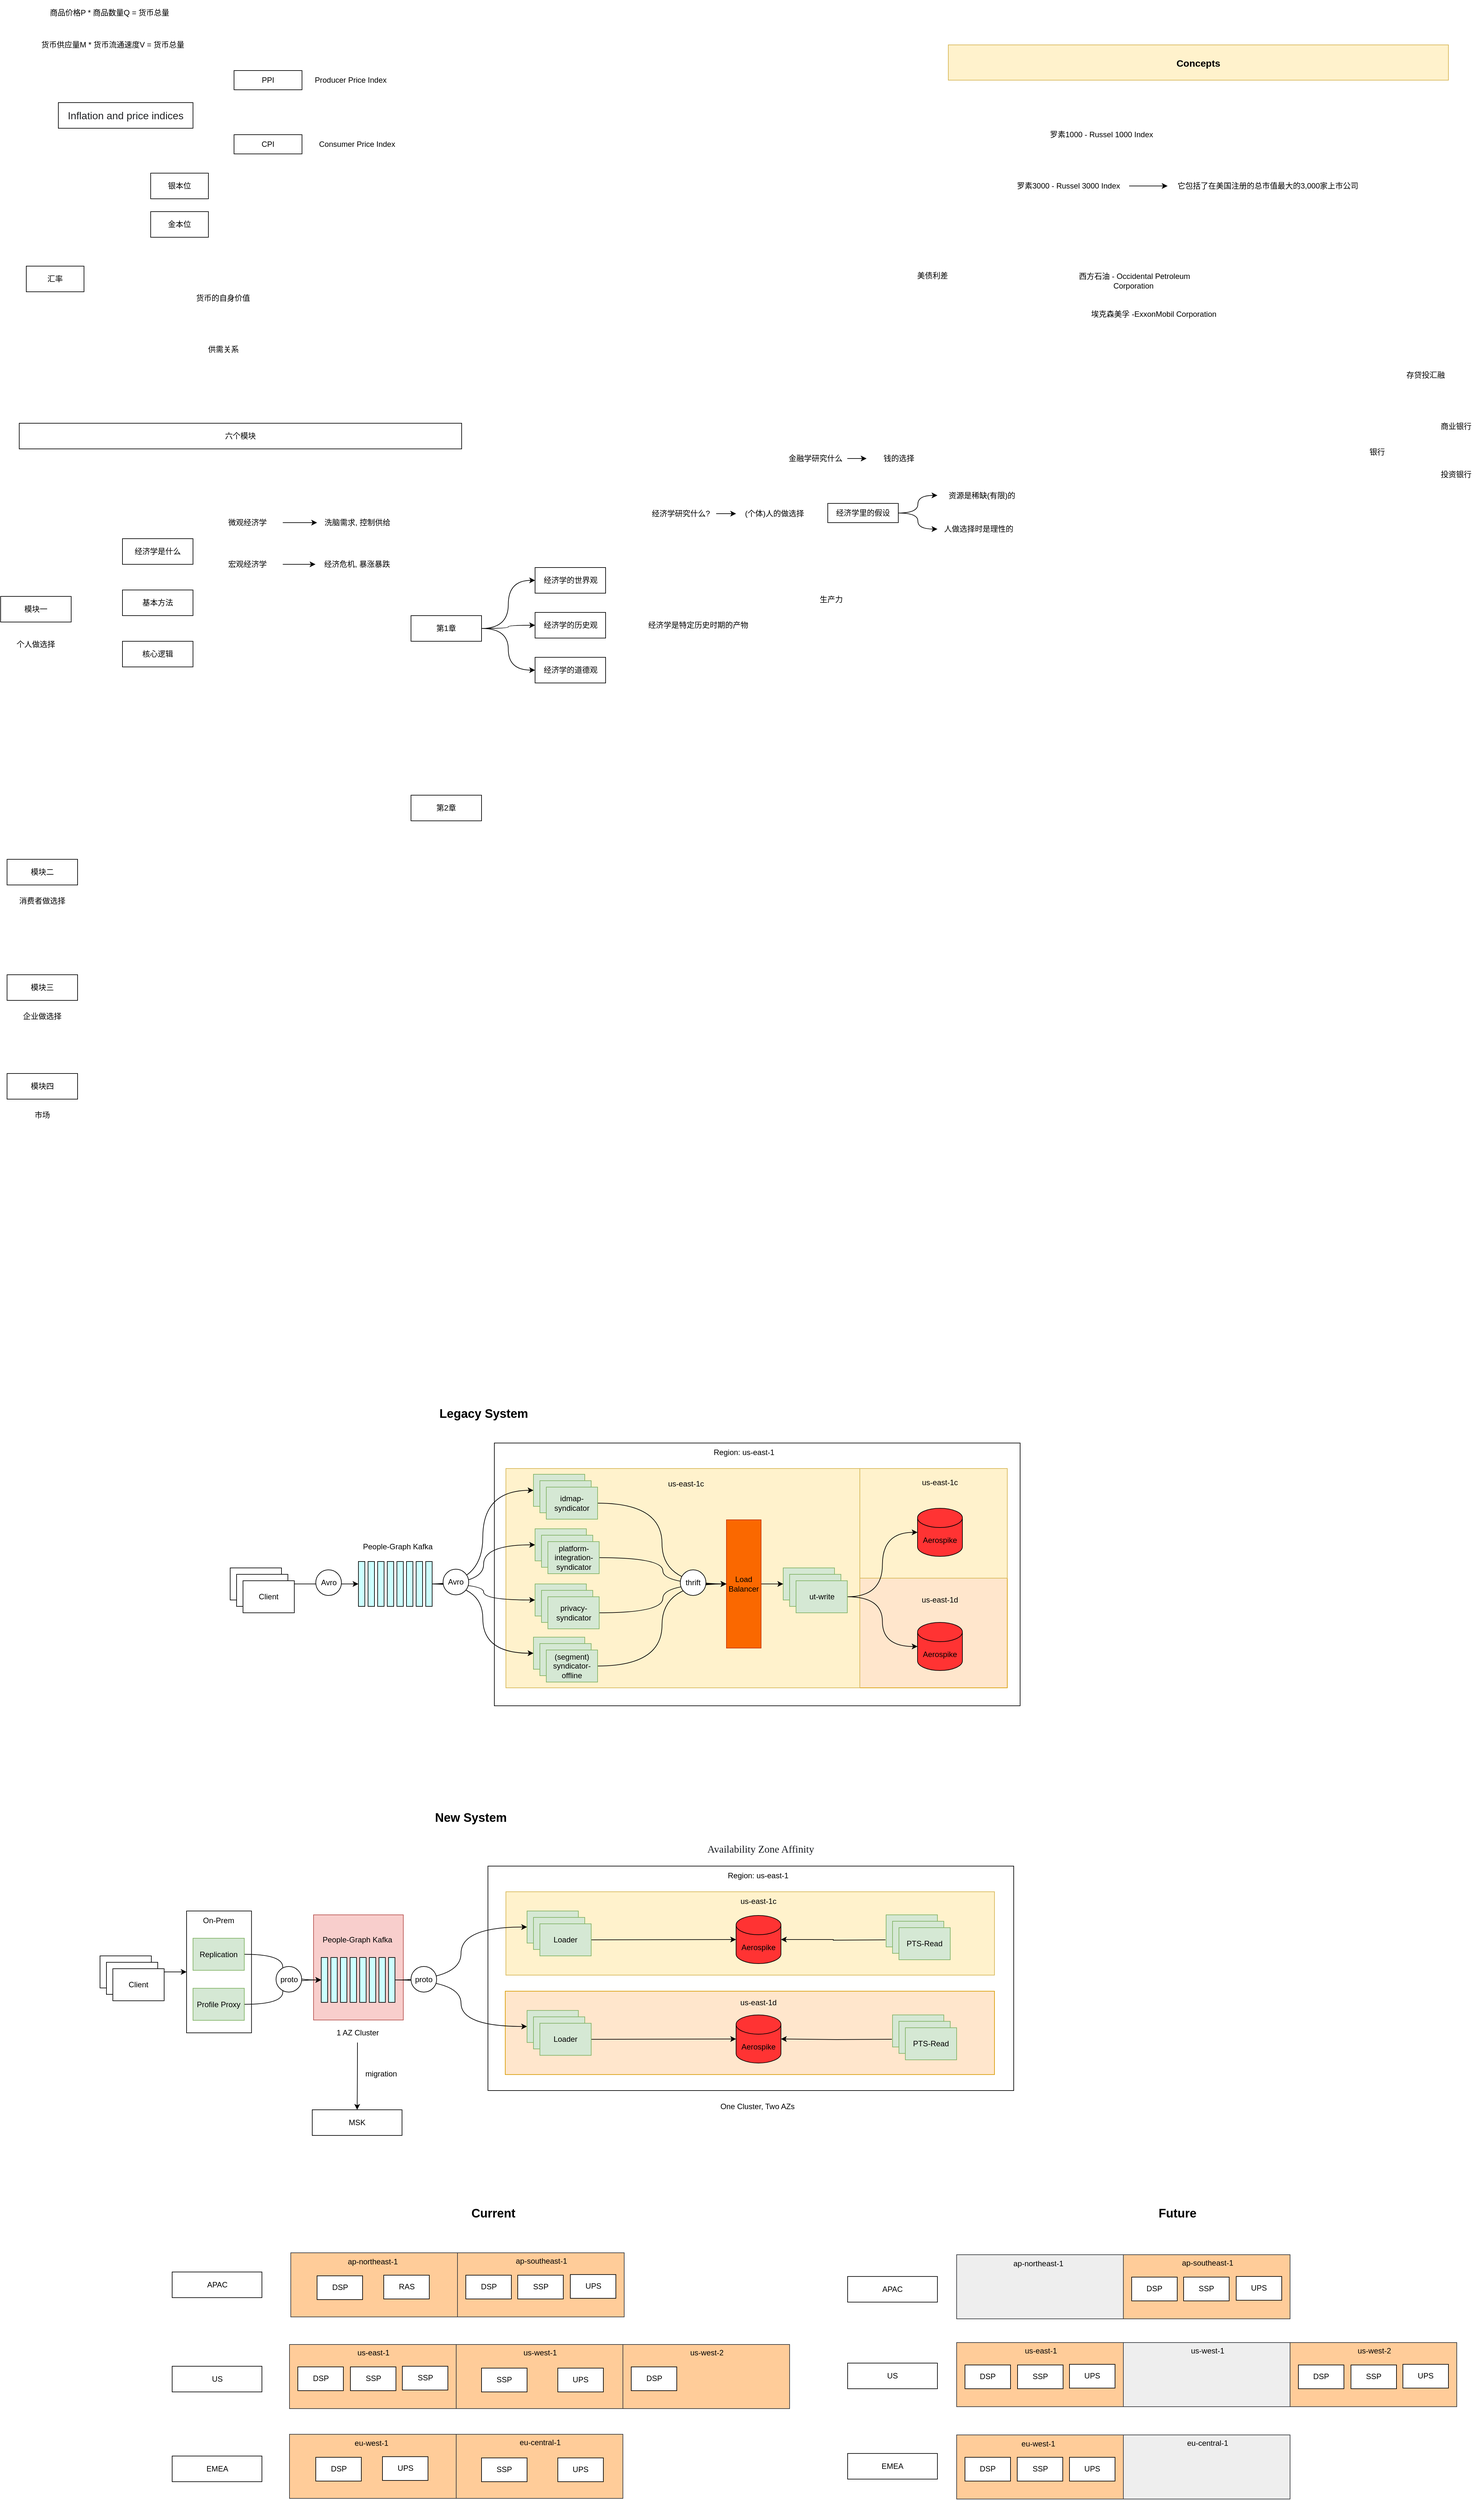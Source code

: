 <mxfile version="21.5.1" type="github">
  <diagram id="FEQaooY9dVQ4uySeMqfo" name="Page-1">
    <mxGraphModel dx="1134" dy="597" grid="1" gridSize="10" guides="1" tooltips="1" connect="1" arrows="1" fold="1" page="1" pageScale="1" pageWidth="827" pageHeight="1169" math="0" shadow="0">
      <root>
        <mxCell id="0" />
        <mxCell id="1" parent="0" />
        <mxCell id="v97wUEo3RC2g7USDm_2v-241" value="" style="rounded=0;whiteSpace=wrap;html=1;fillColor=#ffcc99;strokeColor=#36393d;" parent="1" vertex="1">
          <mxGeometry x="752.5" y="3553" width="260" height="100" as="geometry" />
        </mxCell>
        <mxCell id="v97wUEo3RC2g7USDm_2v-229" value="" style="rounded=0;whiteSpace=wrap;html=1;fillColor=#ffcc99;strokeColor=#36393d;" parent="1" vertex="1">
          <mxGeometry x="492.5" y="3553" width="260" height="100" as="geometry" />
        </mxCell>
        <mxCell id="v97wUEo3RC2g7USDm_2v-215" value="" style="rounded=0;whiteSpace=wrap;html=1;fillColor=#f8cecc;strokeColor=#b85450;" parent="1" vertex="1">
          <mxGeometry x="528" y="3026" width="140" height="164" as="geometry" />
        </mxCell>
        <mxCell id="v97wUEo3RC2g7USDm_2v-212" value="" style="rounded=0;whiteSpace=wrap;html=1;" parent="1" vertex="1">
          <mxGeometry x="810" y="2290.25" width="820" height="409.75" as="geometry" />
        </mxCell>
        <mxCell id="v97wUEo3RC2g7USDm_2v-171" value="" style="rounded=0;whiteSpace=wrap;html=1;" parent="1" vertex="1">
          <mxGeometry x="330" y="3020" width="101.25" height="190" as="geometry" />
        </mxCell>
        <mxCell id="v97wUEo3RC2g7USDm_2v-160" value="" style="rounded=0;whiteSpace=wrap;html=1;fillColor=#ffe6cc;strokeColor=#d79b00;" parent="1" vertex="1">
          <mxGeometry x="1380" y="2501" width="230" height="171" as="geometry" />
        </mxCell>
        <mxCell id="v97wUEo3RC2g7USDm_2v-159" value="" style="rounded=0;whiteSpace=wrap;html=1;fillColor=#fff2cc;strokeColor=#d6b656;" parent="1" vertex="1">
          <mxGeometry x="1380" y="2330" width="230" height="171" as="geometry" />
        </mxCell>
        <mxCell id="v97wUEo3RC2g7USDm_2v-138" value="" style="rounded=0;whiteSpace=wrap;html=1;fillColor=#fff2cc;strokeColor=#d6b656;" parent="1" vertex="1">
          <mxGeometry x="828" y="2330" width="552" height="342" as="geometry" />
        </mxCell>
        <mxCell id="v97wUEo3RC2g7USDm_2v-134" value="" style="rounded=0;whiteSpace=wrap;html=1;" parent="1" vertex="1">
          <mxGeometry x="800" y="2950" width="820" height="350" as="geometry" />
        </mxCell>
        <mxCell id="v97wUEo3RC2g7USDm_2v-127" value="" style="rounded=0;whiteSpace=wrap;html=1;fillColor=#ffe6cc;strokeColor=#d79b00;" parent="1" vertex="1">
          <mxGeometry x="827" y="3145.07" width="763" height="130" as="geometry" />
        </mxCell>
        <mxCell id="v97wUEo3RC2g7USDm_2v-126" value="" style="rounded=0;whiteSpace=wrap;html=1;fillColor=#fff2cc;strokeColor=#d6b656;" parent="1" vertex="1">
          <mxGeometry x="828" y="2990" width="762" height="130" as="geometry" />
        </mxCell>
        <mxCell id="7ZAmrwiSJ0UzYu6t1PN0-1" value="&lt;meta charset=&quot;utf-8&quot;&gt;&lt;span style=&quot;color: rgb(32, 33, 36); font-family: arial, sans-serif; font-size: 16px; font-style: normal; font-variant-ligatures: normal; font-variant-caps: normal; font-weight: 400; letter-spacing: normal; orphans: 2; text-align: left; text-indent: 0px; text-transform: none; widows: 2; word-spacing: 0px; -webkit-text-stroke-width: 0px; background-color: rgb(255, 255, 255); text-decoration-thickness: initial; text-decoration-style: initial; text-decoration-color: initial; float: none; display: inline !important;&quot;&gt;Inflation and price indices&lt;/span&gt;" style="rounded=0;whiteSpace=wrap;html=1;" parent="1" vertex="1">
          <mxGeometry x="130" y="200" width="210" height="40" as="geometry" />
        </mxCell>
        <mxCell id="7ZAmrwiSJ0UzYu6t1PN0-2" value="PPI" style="rounded=0;whiteSpace=wrap;html=1;" parent="1" vertex="1">
          <mxGeometry x="404" y="150" width="106" height="30" as="geometry" />
        </mxCell>
        <mxCell id="7ZAmrwiSJ0UzYu6t1PN0-3" value="CPI" style="rounded=0;whiteSpace=wrap;html=1;" parent="1" vertex="1">
          <mxGeometry x="404" y="250" width="106" height="30" as="geometry" />
        </mxCell>
        <mxCell id="7ZAmrwiSJ0UzYu6t1PN0-4" value="商品价格P * 商品数量Q = 货币总量" style="text;html=1;strokeColor=none;fillColor=none;align=center;verticalAlign=middle;whiteSpace=wrap;rounded=0;" parent="1" vertex="1">
          <mxGeometry x="100" y="40" width="220" height="40" as="geometry" />
        </mxCell>
        <mxCell id="7ZAmrwiSJ0UzYu6t1PN0-5" value="货币供应量M * 货币流通速度V = 货币总量" style="text;html=1;strokeColor=none;fillColor=none;align=center;verticalAlign=middle;whiteSpace=wrap;rounded=0;" parent="1" vertex="1">
          <mxGeometry x="100" y="90" width="230" height="40" as="geometry" />
        </mxCell>
        <mxCell id="7yAb5BUQetIWKF0Ahpb2-2" value="Consumer Price Index" style="text;html=1;strokeColor=none;fillColor=none;align=center;verticalAlign=middle;whiteSpace=wrap;rounded=0;" parent="1" vertex="1">
          <mxGeometry x="531" y="250" width="130" height="30" as="geometry" />
        </mxCell>
        <mxCell id="7yAb5BUQetIWKF0Ahpb2-3" value="Producer Price Index" style="text;html=1;strokeColor=none;fillColor=none;align=center;verticalAlign=middle;whiteSpace=wrap;rounded=0;" parent="1" vertex="1">
          <mxGeometry x="521" y="150" width="130" height="30" as="geometry" />
        </mxCell>
        <mxCell id="p8B3vNbWqnkyeuB6N2Xi-1" value="汇率" style="rounded=0;whiteSpace=wrap;html=1;" parent="1" vertex="1">
          <mxGeometry x="80" y="455" width="90" height="40" as="geometry" />
        </mxCell>
        <mxCell id="p8B3vNbWqnkyeuB6N2Xi-2" value="银本位" style="rounded=0;whiteSpace=wrap;html=1;" parent="1" vertex="1">
          <mxGeometry x="274" y="310" width="90" height="40" as="geometry" />
        </mxCell>
        <mxCell id="p8B3vNbWqnkyeuB6N2Xi-3" value="金本位" style="rounded=0;whiteSpace=wrap;html=1;" parent="1" vertex="1">
          <mxGeometry x="274" y="370" width="90" height="40" as="geometry" />
        </mxCell>
        <mxCell id="p8B3vNbWqnkyeuB6N2Xi-4" value="货币的自身价值" style="text;html=1;strokeColor=none;fillColor=none;align=center;verticalAlign=middle;whiteSpace=wrap;rounded=0;" parent="1" vertex="1">
          <mxGeometry x="294" y="490" width="186" height="30" as="geometry" />
        </mxCell>
        <mxCell id="p8B3vNbWqnkyeuB6N2Xi-5" value="供需关系" style="text;html=1;strokeColor=none;fillColor=none;align=center;verticalAlign=middle;whiteSpace=wrap;rounded=0;" parent="1" vertex="1">
          <mxGeometry x="330" y="570" width="115" height="30" as="geometry" />
        </mxCell>
        <mxCell id="v97wUEo3RC2g7USDm_2v-1" value="经济学是什么" style="rounded=0;whiteSpace=wrap;html=1;" parent="1" vertex="1">
          <mxGeometry x="230" y="880" width="110" height="40" as="geometry" />
        </mxCell>
        <mxCell id="v97wUEo3RC2g7USDm_2v-2" value="模块一" style="rounded=0;whiteSpace=wrap;html=1;" parent="1" vertex="1">
          <mxGeometry x="40" y="970" width="110" height="40" as="geometry" />
        </mxCell>
        <mxCell id="v97wUEo3RC2g7USDm_2v-3" value="基本方法" style="rounded=0;whiteSpace=wrap;html=1;" parent="1" vertex="1">
          <mxGeometry x="230" y="960" width="110" height="40" as="geometry" />
        </mxCell>
        <mxCell id="v97wUEo3RC2g7USDm_2v-4" value="核心逻辑" style="rounded=0;whiteSpace=wrap;html=1;" parent="1" vertex="1">
          <mxGeometry x="230" y="1040" width="110" height="40" as="geometry" />
        </mxCell>
        <mxCell id="v97wUEo3RC2g7USDm_2v-5" value="模块二" style="rounded=0;whiteSpace=wrap;html=1;" parent="1" vertex="1">
          <mxGeometry x="50" y="1380" width="110" height="40" as="geometry" />
        </mxCell>
        <mxCell id="v97wUEo3RC2g7USDm_2v-6" value="六个模块" style="rounded=0;whiteSpace=wrap;html=1;" parent="1" vertex="1">
          <mxGeometry x="69" y="700" width="690" height="40" as="geometry" />
        </mxCell>
        <mxCell id="v97wUEo3RC2g7USDm_2v-7" value="洗脑需求, 控制供给" style="text;html=1;strokeColor=none;fillColor=none;align=center;verticalAlign=middle;whiteSpace=wrap;rounded=0;" parent="1" vertex="1">
          <mxGeometry x="533.5" y="845" width="125" height="20" as="geometry" />
        </mxCell>
        <mxCell id="v97wUEo3RC2g7USDm_2v-8" value="经济危机, 暴涨暴跌" style="text;html=1;strokeColor=none;fillColor=none;align=center;verticalAlign=middle;whiteSpace=wrap;rounded=0;" parent="1" vertex="1">
          <mxGeometry x="531" y="910" width="130" height="20" as="geometry" />
        </mxCell>
        <mxCell id="v97wUEo3RC2g7USDm_2v-13" value="" style="edgeStyle=orthogonalEdgeStyle;rounded=0;orthogonalLoop=1;jettySize=auto;html=1;" parent="1" source="v97wUEo3RC2g7USDm_2v-9" target="v97wUEo3RC2g7USDm_2v-7" edge="1">
          <mxGeometry relative="1" as="geometry" />
        </mxCell>
        <mxCell id="v97wUEo3RC2g7USDm_2v-9" value="微观经济学" style="text;html=1;strokeColor=none;fillColor=none;align=center;verticalAlign=middle;whiteSpace=wrap;rounded=0;" parent="1" vertex="1">
          <mxGeometry x="370" y="840" width="110" height="30" as="geometry" />
        </mxCell>
        <mxCell id="v97wUEo3RC2g7USDm_2v-12" value="" style="edgeStyle=orthogonalEdgeStyle;rounded=0;orthogonalLoop=1;jettySize=auto;html=1;curved=1;" parent="1" source="v97wUEo3RC2g7USDm_2v-10" target="v97wUEo3RC2g7USDm_2v-8" edge="1">
          <mxGeometry relative="1" as="geometry" />
        </mxCell>
        <mxCell id="v97wUEo3RC2g7USDm_2v-10" value="宏观经济学" style="text;html=1;strokeColor=none;fillColor=none;align=center;verticalAlign=middle;whiteSpace=wrap;rounded=0;" parent="1" vertex="1">
          <mxGeometry x="370" y="905" width="110" height="30" as="geometry" />
        </mxCell>
        <mxCell id="v97wUEo3RC2g7USDm_2v-22" style="edgeStyle=orthogonalEdgeStyle;curved=1;rounded=0;orthogonalLoop=1;jettySize=auto;html=1;entryX=0;entryY=0.5;entryDx=0;entryDy=0;" parent="1" source="v97wUEo3RC2g7USDm_2v-15" target="v97wUEo3RC2g7USDm_2v-16" edge="1">
          <mxGeometry relative="1" as="geometry" />
        </mxCell>
        <mxCell id="v97wUEo3RC2g7USDm_2v-23" style="edgeStyle=orthogonalEdgeStyle;curved=1;rounded=0;orthogonalLoop=1;jettySize=auto;html=1;entryX=0;entryY=0.5;entryDx=0;entryDy=0;" parent="1" source="v97wUEo3RC2g7USDm_2v-15" target="v97wUEo3RC2g7USDm_2v-17" edge="1">
          <mxGeometry relative="1" as="geometry" />
        </mxCell>
        <mxCell id="v97wUEo3RC2g7USDm_2v-24" style="edgeStyle=orthogonalEdgeStyle;curved=1;rounded=0;orthogonalLoop=1;jettySize=auto;html=1;entryX=0;entryY=0.5;entryDx=0;entryDy=0;" parent="1" source="v97wUEo3RC2g7USDm_2v-15" target="v97wUEo3RC2g7USDm_2v-18" edge="1">
          <mxGeometry relative="1" as="geometry" />
        </mxCell>
        <mxCell id="v97wUEo3RC2g7USDm_2v-15" value="第1章" style="rounded=0;whiteSpace=wrap;html=1;" parent="1" vertex="1">
          <mxGeometry x="680" y="1000" width="110" height="40" as="geometry" />
        </mxCell>
        <mxCell id="v97wUEo3RC2g7USDm_2v-16" value="经济学的世界观" style="rounded=0;whiteSpace=wrap;html=1;" parent="1" vertex="1">
          <mxGeometry x="873.5" y="925" width="110" height="40" as="geometry" />
        </mxCell>
        <mxCell id="v97wUEo3RC2g7USDm_2v-17" value="经济学的历史观" style="rounded=0;whiteSpace=wrap;html=1;" parent="1" vertex="1">
          <mxGeometry x="873.5" y="995" width="110" height="40" as="geometry" />
        </mxCell>
        <mxCell id="v97wUEo3RC2g7USDm_2v-18" value="经济学的道德观" style="rounded=0;whiteSpace=wrap;html=1;" parent="1" vertex="1">
          <mxGeometry x="873.5" y="1065" width="110" height="40" as="geometry" />
        </mxCell>
        <mxCell id="v97wUEo3RC2g7USDm_2v-27" style="edgeStyle=orthogonalEdgeStyle;curved=1;rounded=0;orthogonalLoop=1;jettySize=auto;html=1;entryX=0;entryY=0.5;entryDx=0;entryDy=0;" parent="1" source="v97wUEo3RC2g7USDm_2v-20" target="v97wUEo3RC2g7USDm_2v-26" edge="1">
          <mxGeometry relative="1" as="geometry" />
        </mxCell>
        <mxCell id="v97wUEo3RC2g7USDm_2v-20" value="经济学研究什么?" style="text;html=1;strokeColor=none;fillColor=none;align=center;verticalAlign=middle;whiteSpace=wrap;rounded=0;" parent="1" vertex="1">
          <mxGeometry x="1046" y="826" width="110" height="30" as="geometry" />
        </mxCell>
        <mxCell id="v97wUEo3RC2g7USDm_2v-25" value="第2章" style="rounded=0;whiteSpace=wrap;html=1;" parent="1" vertex="1">
          <mxGeometry x="680" y="1280" width="110" height="40" as="geometry" />
        </mxCell>
        <mxCell id="v97wUEo3RC2g7USDm_2v-26" value="(个体)人的做选择" style="text;html=1;strokeColor=none;fillColor=none;align=center;verticalAlign=middle;whiteSpace=wrap;rounded=0;" parent="1" vertex="1">
          <mxGeometry x="1187" y="831" width="120" height="20" as="geometry" />
        </mxCell>
        <mxCell id="v97wUEo3RC2g7USDm_2v-30" value="" style="edgeStyle=orthogonalEdgeStyle;curved=1;rounded=0;orthogonalLoop=1;jettySize=auto;html=1;" parent="1" source="v97wUEo3RC2g7USDm_2v-28" target="v97wUEo3RC2g7USDm_2v-29" edge="1">
          <mxGeometry relative="1" as="geometry" />
        </mxCell>
        <mxCell id="v97wUEo3RC2g7USDm_2v-28" value="金融学研究什么" style="text;html=1;strokeColor=none;fillColor=none;align=center;verticalAlign=middle;whiteSpace=wrap;rounded=0;" parent="1" vertex="1">
          <mxGeometry x="1260.5" y="740" width="100" height="30" as="geometry" />
        </mxCell>
        <mxCell id="v97wUEo3RC2g7USDm_2v-29" value="钱的选择" style="text;html=1;strokeColor=none;fillColor=none;align=center;verticalAlign=middle;whiteSpace=wrap;rounded=0;" parent="1" vertex="1">
          <mxGeometry x="1390.5" y="745" width="100" height="20" as="geometry" />
        </mxCell>
        <mxCell id="v97wUEo3RC2g7USDm_2v-36" style="edgeStyle=orthogonalEdgeStyle;curved=1;rounded=0;orthogonalLoop=1;jettySize=auto;html=1;entryX=0;entryY=0.5;entryDx=0;entryDy=0;" parent="1" source="v97wUEo3RC2g7USDm_2v-31" target="v97wUEo3RC2g7USDm_2v-32" edge="1">
          <mxGeometry relative="1" as="geometry" />
        </mxCell>
        <mxCell id="v97wUEo3RC2g7USDm_2v-38" style="edgeStyle=orthogonalEdgeStyle;curved=1;rounded=0;orthogonalLoop=1;jettySize=auto;html=1;entryX=0;entryY=0.5;entryDx=0;entryDy=0;" parent="1" source="v97wUEo3RC2g7USDm_2v-31" target="v97wUEo3RC2g7USDm_2v-35" edge="1">
          <mxGeometry relative="1" as="geometry" />
        </mxCell>
        <mxCell id="v97wUEo3RC2g7USDm_2v-31" value="经济学里的假设" style="rounded=0;whiteSpace=wrap;html=1;" parent="1" vertex="1">
          <mxGeometry x="1330" y="825" width="110" height="30" as="geometry" />
        </mxCell>
        <mxCell id="v97wUEo3RC2g7USDm_2v-32" value="资源是稀缺(有限)的" style="text;html=1;strokeColor=none;fillColor=none;align=center;verticalAlign=middle;whiteSpace=wrap;rounded=0;" parent="1" vertex="1">
          <mxGeometry x="1501" y="795" width="139" height="35" as="geometry" />
        </mxCell>
        <mxCell id="v97wUEo3RC2g7USDm_2v-35" value="人做选择时是理性的" style="text;html=1;strokeColor=none;fillColor=none;align=center;verticalAlign=middle;whiteSpace=wrap;rounded=0;" parent="1" vertex="1">
          <mxGeometry x="1501" y="850" width="129" height="30" as="geometry" />
        </mxCell>
        <mxCell id="v97wUEo3RC2g7USDm_2v-39" value="个人做选择" style="text;html=1;strokeColor=none;fillColor=none;align=center;verticalAlign=middle;whiteSpace=wrap;rounded=0;" parent="1" vertex="1">
          <mxGeometry x="40" y="1030" width="110" height="30" as="geometry" />
        </mxCell>
        <mxCell id="v97wUEo3RC2g7USDm_2v-40" value="消费者做选择" style="text;html=1;strokeColor=none;fillColor=none;align=center;verticalAlign=middle;whiteSpace=wrap;rounded=0;" parent="1" vertex="1">
          <mxGeometry x="50" y="1430" width="110" height="30" as="geometry" />
        </mxCell>
        <mxCell id="v97wUEo3RC2g7USDm_2v-41" value="模块三" style="rounded=0;whiteSpace=wrap;html=1;" parent="1" vertex="1">
          <mxGeometry x="50" y="1560" width="110" height="40" as="geometry" />
        </mxCell>
        <mxCell id="v97wUEo3RC2g7USDm_2v-42" value="企业做选择" style="text;html=1;strokeColor=none;fillColor=none;align=center;verticalAlign=middle;whiteSpace=wrap;rounded=0;" parent="1" vertex="1">
          <mxGeometry x="50" y="1610" width="110" height="30" as="geometry" />
        </mxCell>
        <mxCell id="v97wUEo3RC2g7USDm_2v-43" value="模块四" style="rounded=0;whiteSpace=wrap;html=1;" parent="1" vertex="1">
          <mxGeometry x="50" y="1714" width="110" height="40" as="geometry" />
        </mxCell>
        <mxCell id="v97wUEo3RC2g7USDm_2v-44" value="市场" style="text;html=1;strokeColor=none;fillColor=none;align=center;verticalAlign=middle;whiteSpace=wrap;rounded=0;" parent="1" vertex="1">
          <mxGeometry x="50" y="1764" width="110" height="30" as="geometry" />
        </mxCell>
        <mxCell id="v97wUEo3RC2g7USDm_2v-45" value="经济学是特定历史时期的产物" style="text;html=1;strokeColor=none;fillColor=none;align=center;verticalAlign=middle;whiteSpace=wrap;rounded=0;" parent="1" vertex="1">
          <mxGeometry x="1046" y="1000" width="164" height="30" as="geometry" />
        </mxCell>
        <mxCell id="v97wUEo3RC2g7USDm_2v-46" value="生产力" style="text;html=1;strokeColor=none;fillColor=none;align=center;verticalAlign=middle;whiteSpace=wrap;rounded=0;" parent="1" vertex="1">
          <mxGeometry x="1301" y="960" width="69" height="30" as="geometry" />
        </mxCell>
        <mxCell id="v97wUEo3RC2g7USDm_2v-47" value="" style="rounded=0;whiteSpace=wrap;html=1;fillColor=#CCFFFF;" parent="1" vertex="1">
          <mxGeometry x="598" y="2475" width="10" height="70" as="geometry" />
        </mxCell>
        <mxCell id="v97wUEo3RC2g7USDm_2v-48" value="" style="rounded=0;whiteSpace=wrap;html=1;fillColor=#CCFFFF;" parent="1" vertex="1">
          <mxGeometry x="613" y="2475" width="10" height="70" as="geometry" />
        </mxCell>
        <mxCell id="v97wUEo3RC2g7USDm_2v-49" value="" style="rounded=0;whiteSpace=wrap;html=1;fillColor=#CCFFFF;" parent="1" vertex="1">
          <mxGeometry x="628" y="2475" width="10" height="70" as="geometry" />
        </mxCell>
        <mxCell id="v97wUEo3RC2g7USDm_2v-50" value="" style="rounded=0;whiteSpace=wrap;html=1;fillColor=#CCFFFF;" parent="1" vertex="1">
          <mxGeometry x="643" y="2475" width="10" height="70" as="geometry" />
        </mxCell>
        <mxCell id="v97wUEo3RC2g7USDm_2v-51" value="" style="rounded=0;whiteSpace=wrap;html=1;fillColor=#CCFFFF;" parent="1" vertex="1">
          <mxGeometry x="658" y="2475" width="10" height="70" as="geometry" />
        </mxCell>
        <mxCell id="v97wUEo3RC2g7USDm_2v-52" value="" style="rounded=0;whiteSpace=wrap;html=1;fillColor=#CCFFFF;" parent="1" vertex="1">
          <mxGeometry x="673" y="2475" width="10" height="70" as="geometry" />
        </mxCell>
        <mxCell id="v97wUEo3RC2g7USDm_2v-53" value="" style="rounded=0;whiteSpace=wrap;html=1;fillColor=#CCFFFF;" parent="1" vertex="1">
          <mxGeometry x="688" y="2475" width="10" height="70" as="geometry" />
        </mxCell>
        <mxCell id="v97wUEo3RC2g7USDm_2v-65" style="edgeStyle=orthogonalEdgeStyle;curved=1;rounded=0;orthogonalLoop=1;jettySize=auto;html=1;entryX=0;entryY=0.5;entryDx=0;entryDy=0;" parent="1" source="v97wUEo3RC2g7USDm_2v-54" target="v97wUEo3RC2g7USDm_2v-62" edge="1">
          <mxGeometry relative="1" as="geometry" />
        </mxCell>
        <mxCell id="v97wUEo3RC2g7USDm_2v-155" style="edgeStyle=orthogonalEdgeStyle;curved=1;rounded=0;orthogonalLoop=1;jettySize=auto;html=1;entryX=0;entryY=0.5;entryDx=0;entryDy=0;" parent="1" source="v97wUEo3RC2g7USDm_2v-54" target="v97wUEo3RC2g7USDm_2v-140" edge="1">
          <mxGeometry relative="1" as="geometry" />
        </mxCell>
        <mxCell id="v97wUEo3RC2g7USDm_2v-156" style="edgeStyle=orthogonalEdgeStyle;curved=1;rounded=0;orthogonalLoop=1;jettySize=auto;html=1;entryX=0;entryY=0.5;entryDx=0;entryDy=0;" parent="1" source="v97wUEo3RC2g7USDm_2v-54" target="v97wUEo3RC2g7USDm_2v-143" edge="1">
          <mxGeometry relative="1" as="geometry" />
        </mxCell>
        <mxCell id="v97wUEo3RC2g7USDm_2v-157" style="edgeStyle=orthogonalEdgeStyle;curved=1;rounded=0;orthogonalLoop=1;jettySize=auto;html=1;entryX=0;entryY=0.5;entryDx=0;entryDy=0;" parent="1" source="v97wUEo3RC2g7USDm_2v-54" target="v97wUEo3RC2g7USDm_2v-146" edge="1">
          <mxGeometry relative="1" as="geometry" />
        </mxCell>
        <mxCell id="v97wUEo3RC2g7USDm_2v-54" value="" style="rounded=0;whiteSpace=wrap;html=1;fillColor=#CCFFFF;" parent="1" vertex="1">
          <mxGeometry x="703" y="2475" width="10" height="70" as="geometry" />
        </mxCell>
        <mxCell id="v97wUEo3RC2g7USDm_2v-60" style="edgeStyle=orthogonalEdgeStyle;curved=1;rounded=0;orthogonalLoop=1;jettySize=auto;html=1;entryX=0;entryY=0.5;entryDx=0;entryDy=0;" parent="1" source="v97wUEo3RC2g7USDm_2v-56" target="v97wUEo3RC2g7USDm_2v-47" edge="1">
          <mxGeometry relative="1" as="geometry" />
        </mxCell>
        <mxCell id="v97wUEo3RC2g7USDm_2v-56" value="Client" style="rounded=0;whiteSpace=wrap;html=1;" parent="1" vertex="1">
          <mxGeometry x="398" y="2485" width="80" height="50" as="geometry" />
        </mxCell>
        <mxCell id="v97wUEo3RC2g7USDm_2v-62" value="Syndicator" style="rounded=0;whiteSpace=wrap;html=1;fillColor=#d5e8d4;strokeColor=#82b366;" parent="1" vertex="1">
          <mxGeometry x="871" y="2339" width="80" height="50" as="geometry" />
        </mxCell>
        <mxCell id="v97wUEo3RC2g7USDm_2v-63" value="Syndicator" style="rounded=0;whiteSpace=wrap;html=1;fillColor=#d5e8d4;strokeColor=#82b366;" parent="1" vertex="1">
          <mxGeometry x="881" y="2349" width="80" height="50" as="geometry" />
        </mxCell>
        <mxCell id="v97wUEo3RC2g7USDm_2v-151" style="edgeStyle=orthogonalEdgeStyle;curved=1;rounded=0;orthogonalLoop=1;jettySize=auto;html=1;entryX=0;entryY=0.5;entryDx=0;entryDy=0;" parent="1" source="v97wUEo3RC2g7USDm_2v-64" target="v97wUEo3RC2g7USDm_2v-80" edge="1">
          <mxGeometry relative="1" as="geometry" />
        </mxCell>
        <mxCell id="v97wUEo3RC2g7USDm_2v-64" value="idmap-syndicator" style="rounded=0;whiteSpace=wrap;html=1;fillColor=#d5e8d4;strokeColor=#82b366;" parent="1" vertex="1">
          <mxGeometry x="891" y="2359" width="80" height="50" as="geometry" />
        </mxCell>
        <mxCell id="v97wUEo3RC2g7USDm_2v-66" value="Avro" style="ellipse;whiteSpace=wrap;html=1;" parent="1" vertex="1">
          <mxGeometry x="730" y="2487" width="40" height="40" as="geometry" />
        </mxCell>
        <mxCell id="v97wUEo3RC2g7USDm_2v-72" value="ut-write" style="rounded=0;whiteSpace=wrap;html=1;fillColor=#d5e8d4;strokeColor=#82b366;" parent="1" vertex="1">
          <mxGeometry x="1260.5" y="2485" width="80" height="50" as="geometry" />
        </mxCell>
        <mxCell id="v97wUEo3RC2g7USDm_2v-73" value="ut-write" style="rounded=0;whiteSpace=wrap;html=1;fillColor=#d5e8d4;strokeColor=#82b366;" parent="1" vertex="1">
          <mxGeometry x="1270.5" y="2495" width="80" height="50" as="geometry" />
        </mxCell>
        <mxCell id="v97wUEo3RC2g7USDm_2v-164" style="edgeStyle=orthogonalEdgeStyle;curved=1;rounded=0;orthogonalLoop=1;jettySize=auto;html=1;entryX=0;entryY=0.5;entryDx=0;entryDy=0;entryPerimeter=0;" parent="1" source="v97wUEo3RC2g7USDm_2v-74" target="v97wUEo3RC2g7USDm_2v-76" edge="1">
          <mxGeometry relative="1" as="geometry" />
        </mxCell>
        <mxCell id="v97wUEo3RC2g7USDm_2v-166" style="edgeStyle=orthogonalEdgeStyle;curved=1;rounded=0;orthogonalLoop=1;jettySize=auto;html=1;entryX=0;entryY=0.5;entryDx=0;entryDy=0;entryPerimeter=0;" parent="1" source="v97wUEo3RC2g7USDm_2v-74" target="v97wUEo3RC2g7USDm_2v-161" edge="1">
          <mxGeometry relative="1" as="geometry" />
        </mxCell>
        <mxCell id="v97wUEo3RC2g7USDm_2v-74" value="ut-write" style="rounded=0;whiteSpace=wrap;html=1;fillColor=#d5e8d4;strokeColor=#82b366;" parent="1" vertex="1">
          <mxGeometry x="1280.5" y="2505" width="80" height="50" as="geometry" />
        </mxCell>
        <mxCell id="v97wUEo3RC2g7USDm_2v-76" value="Aerospike" style="shape=cylinder3;whiteSpace=wrap;html=1;boundedLbl=1;backgroundOutline=1;size=15;fillColor=#FF3333;" parent="1" vertex="1">
          <mxGeometry x="1470" y="2392" width="70" height="75" as="geometry" />
        </mxCell>
        <mxCell id="v97wUEo3RC2g7USDm_2v-83" style="edgeStyle=orthogonalEdgeStyle;curved=1;rounded=0;orthogonalLoop=1;jettySize=auto;html=1;entryX=0;entryY=0.5;entryDx=0;entryDy=0;" parent="1" source="v97wUEo3RC2g7USDm_2v-80" target="v97wUEo3RC2g7USDm_2v-72" edge="1">
          <mxGeometry relative="1" as="geometry" />
        </mxCell>
        <mxCell id="v97wUEo3RC2g7USDm_2v-80" value="Load Balancer" style="rounded=0;whiteSpace=wrap;html=1;fillColor=#fa6800;fontColor=#000000;strokeColor=#C73500;" parent="1" vertex="1">
          <mxGeometry x="1172" y="2410" width="54" height="200" as="geometry" />
        </mxCell>
        <mxCell id="v97wUEo3RC2g7USDm_2v-86" value="" style="rounded=0;whiteSpace=wrap;html=1;fillColor=#CCFFFF;" parent="1" vertex="1">
          <mxGeometry x="540" y="3092.5" width="10" height="70" as="geometry" />
        </mxCell>
        <mxCell id="v97wUEo3RC2g7USDm_2v-87" value="" style="rounded=0;whiteSpace=wrap;html=1;fillColor=#CCFFFF;" parent="1" vertex="1">
          <mxGeometry x="555" y="3092.5" width="10" height="70" as="geometry" />
        </mxCell>
        <mxCell id="v97wUEo3RC2g7USDm_2v-88" value="" style="rounded=0;whiteSpace=wrap;html=1;fillColor=#CCFFFF;" parent="1" vertex="1">
          <mxGeometry x="570" y="3092.5" width="10" height="70" as="geometry" />
        </mxCell>
        <mxCell id="v97wUEo3RC2g7USDm_2v-89" value="" style="rounded=0;whiteSpace=wrap;html=1;fillColor=#CCFFFF;" parent="1" vertex="1">
          <mxGeometry x="585" y="3092.5" width="10" height="70" as="geometry" />
        </mxCell>
        <mxCell id="v97wUEo3RC2g7USDm_2v-90" value="" style="rounded=0;whiteSpace=wrap;html=1;fillColor=#CCFFFF;" parent="1" vertex="1">
          <mxGeometry x="600" y="3092.5" width="10" height="70" as="geometry" />
        </mxCell>
        <mxCell id="v97wUEo3RC2g7USDm_2v-91" value="" style="rounded=0;whiteSpace=wrap;html=1;fillColor=#CCFFFF;" parent="1" vertex="1">
          <mxGeometry x="615" y="3092.5" width="10" height="70" as="geometry" />
        </mxCell>
        <mxCell id="v97wUEo3RC2g7USDm_2v-92" value="" style="rounded=0;whiteSpace=wrap;html=1;fillColor=#CCFFFF;" parent="1" vertex="1">
          <mxGeometry x="630" y="3092.5" width="10" height="70" as="geometry" />
        </mxCell>
        <mxCell id="v97wUEo3RC2g7USDm_2v-93" style="edgeStyle=orthogonalEdgeStyle;curved=1;rounded=0;orthogonalLoop=1;jettySize=auto;html=1;entryX=0;entryY=0.5;entryDx=0;entryDy=0;" parent="1" source="v97wUEo3RC2g7USDm_2v-94" target="v97wUEo3RC2g7USDm_2v-100" edge="1">
          <mxGeometry relative="1" as="geometry" />
        </mxCell>
        <mxCell id="v97wUEo3RC2g7USDm_2v-128" style="edgeStyle=orthogonalEdgeStyle;curved=1;rounded=0;orthogonalLoop=1;jettySize=auto;html=1;entryX=0;entryY=0.5;entryDx=0;entryDy=0;exitX=1;exitY=0.5;exitDx=0;exitDy=0;" parent="1" source="v97wUEo3RC2g7USDm_2v-94" target="v97wUEo3RC2g7USDm_2v-121" edge="1">
          <mxGeometry relative="1" as="geometry">
            <mxPoint x="655" y="3112.499" as="sourcePoint" />
          </mxGeometry>
        </mxCell>
        <mxCell id="v97wUEo3RC2g7USDm_2v-94" value="" style="rounded=0;whiteSpace=wrap;html=1;fillColor=#CCFFFF;" parent="1" vertex="1">
          <mxGeometry x="645" y="3092.5" width="10" height="70" as="geometry" />
        </mxCell>
        <mxCell id="v97wUEo3RC2g7USDm_2v-95" value="People-Graph Kafka" style="text;html=1;strokeColor=none;fillColor=none;align=center;verticalAlign=middle;whiteSpace=wrap;rounded=0;" parent="1" vertex="1">
          <mxGeometry x="512.75" y="3050" width="166.5" height="30" as="geometry" />
        </mxCell>
        <mxCell id="v97wUEo3RC2g7USDm_2v-96" style="edgeStyle=orthogonalEdgeStyle;curved=1;rounded=0;orthogonalLoop=1;jettySize=auto;html=1;entryX=0;entryY=0.5;entryDx=0;entryDy=0;" parent="1" source="v97wUEo3RC2g7USDm_2v-97" target="v97wUEo3RC2g7USDm_2v-86" edge="1">
          <mxGeometry relative="1" as="geometry" />
        </mxCell>
        <mxCell id="v97wUEo3RC2g7USDm_2v-97" value="Replication" style="rounded=0;whiteSpace=wrap;html=1;fillColor=#d5e8d4;strokeColor=#82b366;" parent="1" vertex="1">
          <mxGeometry x="340" y="3062.5" width="80" height="50" as="geometry" />
        </mxCell>
        <mxCell id="v97wUEo3RC2g7USDm_2v-100" value="Loader" style="rounded=0;whiteSpace=wrap;html=1;fillColor=#d5e8d4;strokeColor=#82b366;" parent="1" vertex="1">
          <mxGeometry x="861" y="3020" width="80" height="50" as="geometry" />
        </mxCell>
        <mxCell id="v97wUEo3RC2g7USDm_2v-110" value="Aerospike" style="shape=cylinder3;whiteSpace=wrap;html=1;boundedLbl=1;backgroundOutline=1;size=15;fillColor=#FF3333;" parent="1" vertex="1">
          <mxGeometry x="1187" y="3027" width="70" height="75" as="geometry" />
        </mxCell>
        <mxCell id="v97wUEo3RC2g7USDm_2v-115" style="edgeStyle=orthogonalEdgeStyle;curved=1;rounded=0;orthogonalLoop=1;jettySize=auto;html=1;entryX=0;entryY=0.5;entryDx=0;entryDy=0;" parent="1" source="v97wUEo3RC2g7USDm_2v-114" target="v97wUEo3RC2g7USDm_2v-86" edge="1">
          <mxGeometry relative="1" as="geometry" />
        </mxCell>
        <mxCell id="v97wUEo3RC2g7USDm_2v-114" value="Profile Proxy" style="rounded=0;whiteSpace=wrap;html=1;fillColor=#d5e8d4;strokeColor=#82b366;" parent="1" vertex="1">
          <mxGeometry x="340" y="3140.5" width="80" height="50" as="geometry" />
        </mxCell>
        <mxCell id="v97wUEo3RC2g7USDm_2v-116" value="proto" style="ellipse;whiteSpace=wrap;html=1;" parent="1" vertex="1">
          <mxGeometry x="469.5" y="3106.5" width="40" height="40" as="geometry" />
        </mxCell>
        <mxCell id="v97wUEo3RC2g7USDm_2v-117" value="Loader" style="rounded=0;whiteSpace=wrap;html=1;fillColor=#d5e8d4;strokeColor=#82b366;" parent="1" vertex="1">
          <mxGeometry x="871" y="3030" width="80" height="50" as="geometry" />
        </mxCell>
        <mxCell id="v97wUEo3RC2g7USDm_2v-204" style="edgeStyle=orthogonalEdgeStyle;curved=1;rounded=0;orthogonalLoop=1;jettySize=auto;html=1;" parent="1" source="v97wUEo3RC2g7USDm_2v-118" target="v97wUEo3RC2g7USDm_2v-110" edge="1">
          <mxGeometry relative="1" as="geometry" />
        </mxCell>
        <mxCell id="v97wUEo3RC2g7USDm_2v-118" value="Loader" style="rounded=0;whiteSpace=wrap;html=1;fillColor=#d5e8d4;strokeColor=#82b366;" parent="1" vertex="1">
          <mxGeometry x="881" y="3040" width="80" height="50" as="geometry" />
        </mxCell>
        <mxCell id="v97wUEo3RC2g7USDm_2v-120" value="&lt;meta charset=&quot;utf-8&quot;&gt;&lt;span style=&quot;color: rgb(22, 25, 31); font-family: &amp;quot;Amazon Ember&amp;quot;; font-size: 16px; font-style: normal; font-variant-ligatures: normal; font-variant-caps: normal; font-weight: 400; letter-spacing: normal; orphans: 2; text-align: start; text-indent: 0px; text-transform: none; widows: 2; word-spacing: 0px; -webkit-text-stroke-width: 0px; background-color: rgb(255, 255, 255); text-decoration-thickness: initial; text-decoration-style: initial; text-decoration-color: initial; float: none; display: inline !important;&quot;&gt;Availability Zone Affinity&lt;/span&gt;" style="text;html=1;strokeColor=none;fillColor=none;align=center;verticalAlign=middle;whiteSpace=wrap;rounded=0;" parent="1" vertex="1">
          <mxGeometry x="1125.5" y="2908" width="199" height="30" as="geometry" />
        </mxCell>
        <mxCell id="v97wUEo3RC2g7USDm_2v-121" value="Loader" style="rounded=0;whiteSpace=wrap;html=1;fillColor=#d5e8d4;strokeColor=#82b366;" parent="1" vertex="1">
          <mxGeometry x="861" y="3175.07" width="80" height="50" as="geometry" />
        </mxCell>
        <mxCell id="v97wUEo3RC2g7USDm_2v-122" value="Aerospike" style="shape=cylinder3;whiteSpace=wrap;html=1;boundedLbl=1;backgroundOutline=1;size=15;fillColor=#FF3333;" parent="1" vertex="1">
          <mxGeometry x="1187" y="3182.07" width="70" height="75" as="geometry" />
        </mxCell>
        <mxCell id="v97wUEo3RC2g7USDm_2v-123" value="Loader" style="rounded=0;whiteSpace=wrap;html=1;fillColor=#d5e8d4;strokeColor=#82b366;" parent="1" vertex="1">
          <mxGeometry x="871" y="3185.07" width="80" height="50" as="geometry" />
        </mxCell>
        <mxCell id="v97wUEo3RC2g7USDm_2v-207" style="edgeStyle=orthogonalEdgeStyle;curved=1;rounded=0;orthogonalLoop=1;jettySize=auto;html=1;entryX=0;entryY=0.5;entryDx=0;entryDy=0;entryPerimeter=0;" parent="1" source="v97wUEo3RC2g7USDm_2v-125" target="v97wUEo3RC2g7USDm_2v-122" edge="1">
          <mxGeometry relative="1" as="geometry" />
        </mxCell>
        <mxCell id="v97wUEo3RC2g7USDm_2v-125" value="Loader" style="rounded=0;whiteSpace=wrap;html=1;fillColor=#d5e8d4;strokeColor=#82b366;" parent="1" vertex="1">
          <mxGeometry x="881" y="3195.07" width="80" height="50" as="geometry" />
        </mxCell>
        <mxCell id="v97wUEo3RC2g7USDm_2v-129" value="proto" style="ellipse;whiteSpace=wrap;html=1;" parent="1" vertex="1">
          <mxGeometry x="680" y="3106.5" width="40" height="40" as="geometry" />
        </mxCell>
        <mxCell id="v97wUEo3RC2g7USDm_2v-132" value="us-east-1c" style="text;html=1;strokeColor=none;fillColor=none;align=center;verticalAlign=middle;whiteSpace=wrap;rounded=0;" parent="1" vertex="1">
          <mxGeometry x="1192" y="2990" width="60" height="30" as="geometry" />
        </mxCell>
        <mxCell id="v97wUEo3RC2g7USDm_2v-133" value="us-east-1d" style="text;html=1;strokeColor=none;fillColor=none;align=center;verticalAlign=middle;whiteSpace=wrap;rounded=0;" parent="1" vertex="1">
          <mxGeometry x="1192" y="3147.5" width="60" height="30" as="geometry" />
        </mxCell>
        <mxCell id="v97wUEo3RC2g7USDm_2v-135" value="Region: us-east-1" style="text;html=1;strokeColor=none;fillColor=none;align=center;verticalAlign=middle;whiteSpace=wrap;rounded=0;" parent="1" vertex="1">
          <mxGeometry x="1171.5" y="2950" width="99" height="30" as="geometry" />
        </mxCell>
        <mxCell id="v97wUEo3RC2g7USDm_2v-214" style="edgeStyle=orthogonalEdgeStyle;curved=1;rounded=0;orthogonalLoop=1;jettySize=auto;html=1;entryX=0;entryY=0.5;entryDx=0;entryDy=0;fontSize=19;" parent="1" source="v97wUEo3RC2g7USDm_2v-136" target="v97wUEo3RC2g7USDm_2v-171" edge="1">
          <mxGeometry relative="1" as="geometry" />
        </mxCell>
        <mxCell id="v97wUEo3RC2g7USDm_2v-136" value="Client" style="rounded=0;whiteSpace=wrap;html=1;" parent="1" vertex="1">
          <mxGeometry x="195" y="3090" width="80" height="50" as="geometry" />
        </mxCell>
        <mxCell id="v97wUEo3RC2g7USDm_2v-139" value="us-east-1c" style="text;html=1;strokeColor=none;fillColor=none;align=center;verticalAlign=middle;whiteSpace=wrap;rounded=0;" parent="1" vertex="1">
          <mxGeometry x="1054" y="2339" width="110" height="30" as="geometry" />
        </mxCell>
        <mxCell id="v97wUEo3RC2g7USDm_2v-140" value="Syndicator" style="rounded=0;whiteSpace=wrap;html=1;fillColor=#d5e8d4;strokeColor=#82b366;" parent="1" vertex="1">
          <mxGeometry x="873.5" y="2424" width="80" height="50" as="geometry" />
        </mxCell>
        <mxCell id="v97wUEo3RC2g7USDm_2v-141" value="Syndicator" style="rounded=0;whiteSpace=wrap;html=1;fillColor=#d5e8d4;strokeColor=#82b366;" parent="1" vertex="1">
          <mxGeometry x="883.5" y="2434" width="80" height="50" as="geometry" />
        </mxCell>
        <mxCell id="v97wUEo3RC2g7USDm_2v-152" style="edgeStyle=orthogonalEdgeStyle;curved=1;rounded=0;orthogonalLoop=1;jettySize=auto;html=1;entryX=0;entryY=0.5;entryDx=0;entryDy=0;" parent="1" source="v97wUEo3RC2g7USDm_2v-142" target="v97wUEo3RC2g7USDm_2v-80" edge="1">
          <mxGeometry relative="1" as="geometry" />
        </mxCell>
        <mxCell id="v97wUEo3RC2g7USDm_2v-142" value="platform-integration-syndicator" style="rounded=0;whiteSpace=wrap;html=1;fillColor=#d5e8d4;strokeColor=#82b366;" parent="1" vertex="1">
          <mxGeometry x="893.5" y="2444" width="80" height="50" as="geometry" />
        </mxCell>
        <mxCell id="v97wUEo3RC2g7USDm_2v-143" value="Syndicator" style="rounded=0;whiteSpace=wrap;html=1;fillColor=#d5e8d4;strokeColor=#82b366;" parent="1" vertex="1">
          <mxGeometry x="873.5" y="2510" width="80" height="50" as="geometry" />
        </mxCell>
        <mxCell id="v97wUEo3RC2g7USDm_2v-144" value="Syndicator" style="rounded=0;whiteSpace=wrap;html=1;fillColor=#d5e8d4;strokeColor=#82b366;" parent="1" vertex="1">
          <mxGeometry x="883.5" y="2520" width="80" height="50" as="geometry" />
        </mxCell>
        <mxCell id="v97wUEo3RC2g7USDm_2v-153" style="edgeStyle=orthogonalEdgeStyle;curved=1;rounded=0;orthogonalLoop=1;jettySize=auto;html=1;entryX=0;entryY=0.5;entryDx=0;entryDy=0;" parent="1" source="v97wUEo3RC2g7USDm_2v-145" target="v97wUEo3RC2g7USDm_2v-80" edge="1">
          <mxGeometry relative="1" as="geometry" />
        </mxCell>
        <mxCell id="v97wUEo3RC2g7USDm_2v-145" value="privacy-syndicator" style="rounded=0;whiteSpace=wrap;html=1;fillColor=#d5e8d4;strokeColor=#82b366;" parent="1" vertex="1">
          <mxGeometry x="893.5" y="2530" width="80" height="50" as="geometry" />
        </mxCell>
        <mxCell id="v97wUEo3RC2g7USDm_2v-146" value="Syndicator" style="rounded=0;whiteSpace=wrap;html=1;fillColor=#d5e8d4;strokeColor=#82b366;" parent="1" vertex="1">
          <mxGeometry x="871" y="2593" width="80" height="50" as="geometry" />
        </mxCell>
        <mxCell id="v97wUEo3RC2g7USDm_2v-147" value="Syndicator" style="rounded=0;whiteSpace=wrap;html=1;fillColor=#d5e8d4;strokeColor=#82b366;" parent="1" vertex="1">
          <mxGeometry x="881" y="2603" width="80" height="50" as="geometry" />
        </mxCell>
        <mxCell id="v97wUEo3RC2g7USDm_2v-154" style="edgeStyle=orthogonalEdgeStyle;curved=1;rounded=0;orthogonalLoop=1;jettySize=auto;html=1;entryX=0;entryY=0.5;entryDx=0;entryDy=0;" parent="1" source="v97wUEo3RC2g7USDm_2v-148" target="v97wUEo3RC2g7USDm_2v-80" edge="1">
          <mxGeometry relative="1" as="geometry" />
        </mxCell>
        <mxCell id="v97wUEo3RC2g7USDm_2v-148" value="(segment)&lt;br&gt;syndicator-offline" style="rounded=0;whiteSpace=wrap;html=1;fillColor=#d5e8d4;strokeColor=#82b366;" parent="1" vertex="1">
          <mxGeometry x="891" y="2613" width="80" height="50" as="geometry" />
        </mxCell>
        <mxCell id="v97wUEo3RC2g7USDm_2v-161" value="Aerospike" style="shape=cylinder3;whiteSpace=wrap;html=1;boundedLbl=1;backgroundOutline=1;size=15;fillColor=#FF3333;" parent="1" vertex="1">
          <mxGeometry x="1470" y="2570" width="70" height="75" as="geometry" />
        </mxCell>
        <mxCell id="v97wUEo3RC2g7USDm_2v-162" value="us-east-1c" style="text;html=1;strokeColor=none;fillColor=none;align=center;verticalAlign=middle;whiteSpace=wrap;rounded=0;" parent="1" vertex="1">
          <mxGeometry x="1450" y="2337" width="110" height="30" as="geometry" />
        </mxCell>
        <mxCell id="v97wUEo3RC2g7USDm_2v-163" value="us-east-1d" style="text;html=1;strokeColor=none;fillColor=none;align=center;verticalAlign=middle;whiteSpace=wrap;rounded=0;" parent="1" vertex="1">
          <mxGeometry x="1450" y="2520" width="110" height="30" as="geometry" />
        </mxCell>
        <mxCell id="v97wUEo3RC2g7USDm_2v-68" value="thrift" style="ellipse;whiteSpace=wrap;html=1;" parent="1" vertex="1">
          <mxGeometry x="1100" y="2488" width="40" height="40" as="geometry" />
        </mxCell>
        <mxCell id="v97wUEo3RC2g7USDm_2v-168" value="People-Graph Kafka" style="text;html=1;strokeColor=none;fillColor=none;align=center;verticalAlign=middle;whiteSpace=wrap;rounded=0;" parent="1" vertex="1">
          <mxGeometry x="575.5" y="2437" width="166.5" height="30" as="geometry" />
        </mxCell>
        <mxCell id="v97wUEo3RC2g7USDm_2v-169" value="One Cluster, Two AZs" style="text;html=1;strokeColor=none;fillColor=none;align=center;verticalAlign=middle;whiteSpace=wrap;rounded=0;" parent="1" vertex="1">
          <mxGeometry x="1136.75" y="3310" width="166.5" height="30" as="geometry" />
        </mxCell>
        <mxCell id="v97wUEo3RC2g7USDm_2v-172" value="On-Prem" style="text;html=1;strokeColor=none;fillColor=none;align=center;verticalAlign=middle;whiteSpace=wrap;rounded=0;" parent="1" vertex="1">
          <mxGeometry x="347" y="3020" width="66" height="30" as="geometry" />
        </mxCell>
        <mxCell id="-X7TWrG14lO4sYxoJD6d-4" style="edgeStyle=orthogonalEdgeStyle;rounded=0;orthogonalLoop=1;jettySize=auto;html=1;entryX=1;entryY=0.5;entryDx=0;entryDy=0;entryPerimeter=0;endArrow=classic;endFill=1;" parent="1" target="v97wUEo3RC2g7USDm_2v-122" edge="1">
          <mxGeometry relative="1" as="geometry">
            <mxPoint x="1430" y="3220" as="sourcePoint" />
          </mxGeometry>
        </mxCell>
        <mxCell id="v97wUEo3RC2g7USDm_2v-189" value="PTS-Read" style="rounded=0;whiteSpace=wrap;html=1;fillColor=#d5e8d4;strokeColor=#82b366;" parent="1" vertex="1">
          <mxGeometry x="1431" y="3182.07" width="80" height="50" as="geometry" />
        </mxCell>
        <mxCell id="v97wUEo3RC2g7USDm_2v-192" value="PTS-Read" style="rounded=0;whiteSpace=wrap;html=1;fillColor=#d5e8d4;strokeColor=#82b366;" parent="1" vertex="1">
          <mxGeometry x="1441" y="3192.07" width="80" height="50" as="geometry" />
        </mxCell>
        <mxCell id="v97wUEo3RC2g7USDm_2v-193" value="PTS-Read" style="rounded=0;whiteSpace=wrap;html=1;fillColor=#d5e8d4;strokeColor=#82b366;" parent="1" vertex="1">
          <mxGeometry x="1451" y="3202.07" width="80" height="50" as="geometry" />
        </mxCell>
        <mxCell id="-X7TWrG14lO4sYxoJD6d-3" style="edgeStyle=orthogonalEdgeStyle;rounded=0;orthogonalLoop=1;jettySize=auto;html=1;entryX=1;entryY=0.5;entryDx=0;entryDy=0;entryPerimeter=0;endArrow=classic;endFill=1;" parent="1" target="v97wUEo3RC2g7USDm_2v-110" edge="1">
          <mxGeometry relative="1" as="geometry">
            <mxPoint x="1420" y="3065" as="sourcePoint" />
          </mxGeometry>
        </mxCell>
        <mxCell id="v97wUEo3RC2g7USDm_2v-194" value="PTS-Read" style="rounded=0;whiteSpace=wrap;html=1;fillColor=#d5e8d4;strokeColor=#82b366;" parent="1" vertex="1">
          <mxGeometry x="1421" y="3026" width="80" height="50" as="geometry" />
        </mxCell>
        <mxCell id="v97wUEo3RC2g7USDm_2v-195" value="PTS-Read" style="rounded=0;whiteSpace=wrap;html=1;fillColor=#d5e8d4;strokeColor=#82b366;" parent="1" vertex="1">
          <mxGeometry x="1431" y="3036" width="80" height="50" as="geometry" />
        </mxCell>
        <mxCell id="v97wUEo3RC2g7USDm_2v-196" value="PTS-Read" style="rounded=0;whiteSpace=wrap;html=1;fillColor=#d5e8d4;strokeColor=#82b366;" parent="1" vertex="1">
          <mxGeometry x="1441" y="3046" width="80" height="50" as="geometry" />
        </mxCell>
        <mxCell id="v97wUEo3RC2g7USDm_2v-210" value="Legacy System" style="text;html=1;strokeColor=none;fillColor=none;align=center;verticalAlign=middle;whiteSpace=wrap;rounded=0;fontSize=19;fontStyle=1" parent="1" vertex="1">
          <mxGeometry x="658" y="2230" width="271" height="30" as="geometry" />
        </mxCell>
        <mxCell id="v97wUEo3RC2g7USDm_2v-211" value="New System" style="text;html=1;strokeColor=none;fillColor=none;align=center;verticalAlign=middle;whiteSpace=wrap;rounded=0;fontSize=19;fontStyle=1" parent="1" vertex="1">
          <mxGeometry x="638" y="2860" width="271" height="30" as="geometry" />
        </mxCell>
        <mxCell id="v97wUEo3RC2g7USDm_2v-213" value="Region: us-east-1" style="text;html=1;strokeColor=none;fillColor=none;align=center;verticalAlign=middle;whiteSpace=wrap;rounded=0;" parent="1" vertex="1">
          <mxGeometry x="1149.5" y="2290.25" width="99" height="30" as="geometry" />
        </mxCell>
        <mxCell id="v97wUEo3RC2g7USDm_2v-220" value="" style="edgeStyle=orthogonalEdgeStyle;curved=1;rounded=0;orthogonalLoop=1;jettySize=auto;html=1;fontSize=19;" parent="1" source="v97wUEo3RC2g7USDm_2v-218" target="v97wUEo3RC2g7USDm_2v-219" edge="1">
          <mxGeometry relative="1" as="geometry" />
        </mxCell>
        <mxCell id="v97wUEo3RC2g7USDm_2v-218" value="1 AZ Cluster" style="text;html=1;strokeColor=none;fillColor=none;align=center;verticalAlign=middle;whiteSpace=wrap;rounded=0;" parent="1" vertex="1">
          <mxGeometry x="533.5" y="3195.07" width="126" height="30" as="geometry" />
        </mxCell>
        <mxCell id="v97wUEo3RC2g7USDm_2v-219" value="MSK" style="rounded=0;whiteSpace=wrap;html=1;" parent="1" vertex="1">
          <mxGeometry x="526" y="3330" width="140" height="40" as="geometry" />
        </mxCell>
        <mxCell id="v97wUEo3RC2g7USDm_2v-222" value="migration" style="text;html=1;strokeColor=none;fillColor=none;align=center;verticalAlign=middle;whiteSpace=wrap;rounded=0;" parent="1" vertex="1">
          <mxGeometry x="580.5" y="3257.07" width="105" height="32.93" as="geometry" />
        </mxCell>
        <mxCell id="v97wUEo3RC2g7USDm_2v-223" value="Client" style="rounded=0;whiteSpace=wrap;html=1;" parent="1" vertex="1">
          <mxGeometry x="205" y="3100" width="80" height="50" as="geometry" />
        </mxCell>
        <mxCell id="v97wUEo3RC2g7USDm_2v-224" value="Client" style="rounded=0;whiteSpace=wrap;html=1;" parent="1" vertex="1">
          <mxGeometry x="215" y="3110" width="80" height="50" as="geometry" />
        </mxCell>
        <mxCell id="v97wUEo3RC2g7USDm_2v-226" value="APAC" style="rounded=0;whiteSpace=wrap;html=1;" parent="1" vertex="1">
          <mxGeometry x="307.5" y="3582.93" width="140" height="40" as="geometry" />
        </mxCell>
        <mxCell id="v97wUEo3RC2g7USDm_2v-227" value="EMEA" style="rounded=0;whiteSpace=wrap;html=1;" parent="1" vertex="1">
          <mxGeometry x="307.5" y="3869.93" width="140" height="40" as="geometry" />
        </mxCell>
        <mxCell id="v97wUEo3RC2g7USDm_2v-228" value="US" style="rounded=0;whiteSpace=wrap;html=1;" parent="1" vertex="1">
          <mxGeometry x="307.5" y="3729.93" width="140" height="40" as="geometry" />
        </mxCell>
        <mxCell id="v97wUEo3RC2g7USDm_2v-236" value="ap-northeast-1" style="text;html=1;strokeColor=none;fillColor=none;align=center;verticalAlign=middle;whiteSpace=wrap;rounded=0;" parent="1" vertex="1">
          <mxGeometry x="567.5" y="3551" width="105" height="32.93" as="geometry" />
        </mxCell>
        <mxCell id="v97wUEo3RC2g7USDm_2v-237" value="RAS" style="rounded=0;whiteSpace=wrap;html=1;" parent="1" vertex="1">
          <mxGeometry x="637.5" y="3587.93" width="71" height="37.07" as="geometry" />
        </mxCell>
        <mxCell id="v97wUEo3RC2g7USDm_2v-238" value="DSP" style="rounded=0;whiteSpace=wrap;html=1;" parent="1" vertex="1">
          <mxGeometry x="533.5" y="3588.93" width="71" height="37.07" as="geometry" />
        </mxCell>
        <mxCell id="v97wUEo3RC2g7USDm_2v-240" value="DSP" style="rounded=0;whiteSpace=wrap;html=1;" parent="1" vertex="1">
          <mxGeometry x="765.5" y="3587.93" width="71" height="37.07" as="geometry" />
        </mxCell>
        <mxCell id="v97wUEo3RC2g7USDm_2v-242" value="SSP" style="rounded=0;whiteSpace=wrap;html=1;" parent="1" vertex="1">
          <mxGeometry x="846.5" y="3587.93" width="71" height="37.07" as="geometry" />
        </mxCell>
        <mxCell id="v97wUEo3RC2g7USDm_2v-243" value="UPS" style="rounded=0;whiteSpace=wrap;html=1;" parent="1" vertex="1">
          <mxGeometry x="928.5" y="3586.93" width="71" height="37.07" as="geometry" />
        </mxCell>
        <mxCell id="v97wUEo3RC2g7USDm_2v-244" value="ap-southeast-1" style="text;html=1;strokeColor=none;fillColor=none;align=center;verticalAlign=middle;whiteSpace=wrap;rounded=0;" parent="1" vertex="1">
          <mxGeometry x="831" y="3550" width="105" height="32.93" as="geometry" />
        </mxCell>
        <mxCell id="v97wUEo3RC2g7USDm_2v-245" value="" style="rounded=0;whiteSpace=wrap;html=1;fillColor=#ffcc99;strokeColor=#36393d;" parent="1" vertex="1">
          <mxGeometry x="490.5" y="3696" width="260" height="100" as="geometry" />
        </mxCell>
        <mxCell id="v97wUEo3RC2g7USDm_2v-246" value="DSP" style="rounded=0;whiteSpace=wrap;html=1;" parent="1" vertex="1">
          <mxGeometry x="503.5" y="3730.93" width="71" height="37.07" as="geometry" />
        </mxCell>
        <mxCell id="v97wUEo3RC2g7USDm_2v-247" value="SSP" style="rounded=0;whiteSpace=wrap;html=1;" parent="1" vertex="1">
          <mxGeometry x="585.5" y="3730.93" width="71" height="37.07" as="geometry" />
        </mxCell>
        <mxCell id="v97wUEo3RC2g7USDm_2v-248" value="SSP" style="rounded=0;whiteSpace=wrap;html=1;" parent="1" vertex="1">
          <mxGeometry x="666.5" y="3729.93" width="71" height="37.07" as="geometry" />
        </mxCell>
        <mxCell id="v97wUEo3RC2g7USDm_2v-249" value="us-east-1" style="text;html=1;strokeColor=none;fillColor=none;align=center;verticalAlign=middle;whiteSpace=wrap;rounded=0;" parent="1" vertex="1">
          <mxGeometry x="569" y="3693" width="105" height="32.93" as="geometry" />
        </mxCell>
        <mxCell id="v97wUEo3RC2g7USDm_2v-250" value="" style="rounded=0;whiteSpace=wrap;html=1;fillColor=#ffcc99;strokeColor=#36393d;" parent="1" vertex="1">
          <mxGeometry x="750.5" y="3696" width="260" height="100" as="geometry" />
        </mxCell>
        <mxCell id="v97wUEo3RC2g7USDm_2v-252" value="SSP" style="rounded=0;whiteSpace=wrap;html=1;" parent="1" vertex="1">
          <mxGeometry x="790" y="3732.86" width="71" height="37.07" as="geometry" />
        </mxCell>
        <mxCell id="v97wUEo3RC2g7USDm_2v-253" value="UPS" style="rounded=0;whiteSpace=wrap;html=1;" parent="1" vertex="1">
          <mxGeometry x="909" y="3732.86" width="71" height="37.07" as="geometry" />
        </mxCell>
        <mxCell id="v97wUEo3RC2g7USDm_2v-254" value="us-west-1" style="text;html=1;strokeColor=none;fillColor=none;align=center;verticalAlign=middle;whiteSpace=wrap;rounded=0;" parent="1" vertex="1">
          <mxGeometry x="829" y="3693" width="105" height="32.93" as="geometry" />
        </mxCell>
        <mxCell id="v97wUEo3RC2g7USDm_2v-255" value="" style="rounded=0;whiteSpace=wrap;html=1;fillColor=#ffcc99;strokeColor=#36393d;" parent="1" vertex="1">
          <mxGeometry x="1010.5" y="3696" width="260" height="100" as="geometry" />
        </mxCell>
        <mxCell id="v97wUEo3RC2g7USDm_2v-256" value="DSP" style="rounded=0;whiteSpace=wrap;html=1;" parent="1" vertex="1">
          <mxGeometry x="1023.5" y="3730.93" width="71" height="37.07" as="geometry" />
        </mxCell>
        <mxCell id="v97wUEo3RC2g7USDm_2v-259" value="us-west-2" style="text;html=1;strokeColor=none;fillColor=none;align=center;verticalAlign=middle;whiteSpace=wrap;rounded=0;" parent="1" vertex="1">
          <mxGeometry x="1089" y="3693" width="105" height="32.93" as="geometry" />
        </mxCell>
        <mxCell id="v97wUEo3RC2g7USDm_2v-260" value="" style="rounded=0;whiteSpace=wrap;html=1;fillColor=#ffcc99;strokeColor=#36393d;" parent="1" vertex="1">
          <mxGeometry x="750.5" y="3836" width="260" height="100" as="geometry" />
        </mxCell>
        <mxCell id="v97wUEo3RC2g7USDm_2v-261" value="" style="rounded=0;whiteSpace=wrap;html=1;fillColor=#ffcc99;strokeColor=#36393d;" parent="1" vertex="1">
          <mxGeometry x="490.5" y="3836" width="260" height="100" as="geometry" />
        </mxCell>
        <mxCell id="v97wUEo3RC2g7USDm_2v-262" value="eu-west-1" style="text;html=1;strokeColor=none;fillColor=none;align=center;verticalAlign=middle;whiteSpace=wrap;rounded=0;" parent="1" vertex="1">
          <mxGeometry x="565.5" y="3834" width="105" height="32.93" as="geometry" />
        </mxCell>
        <mxCell id="v97wUEo3RC2g7USDm_2v-263" value="UPS" style="rounded=0;whiteSpace=wrap;html=1;" parent="1" vertex="1">
          <mxGeometry x="635.5" y="3870.93" width="71" height="37.07" as="geometry" />
        </mxCell>
        <mxCell id="v97wUEo3RC2g7USDm_2v-264" value="DSP" style="rounded=0;whiteSpace=wrap;html=1;" parent="1" vertex="1">
          <mxGeometry x="531.5" y="3871.93" width="71" height="37.07" as="geometry" />
        </mxCell>
        <mxCell id="v97wUEo3RC2g7USDm_2v-266" value="SSP" style="rounded=0;whiteSpace=wrap;html=1;" parent="1" vertex="1">
          <mxGeometry x="790" y="3872.86" width="71" height="37.07" as="geometry" />
        </mxCell>
        <mxCell id="v97wUEo3RC2g7USDm_2v-267" value="UPS" style="rounded=0;whiteSpace=wrap;html=1;" parent="1" vertex="1">
          <mxGeometry x="909" y="3872.86" width="71" height="37.07" as="geometry" />
        </mxCell>
        <mxCell id="v97wUEo3RC2g7USDm_2v-268" value="eu-central-1" style="text;html=1;strokeColor=none;fillColor=none;align=center;verticalAlign=middle;whiteSpace=wrap;rounded=0;" parent="1" vertex="1">
          <mxGeometry x="829" y="3833" width="105" height="32.93" as="geometry" />
        </mxCell>
        <mxCell id="v97wUEo3RC2g7USDm_2v-284" value="" style="rounded=0;whiteSpace=wrap;html=1;fillColor=#ffcc99;strokeColor=#36393d;" parent="1" vertex="1">
          <mxGeometry x="1531" y="3693" width="260" height="100" as="geometry" />
        </mxCell>
        <mxCell id="v97wUEo3RC2g7USDm_2v-285" value="DSP" style="rounded=0;whiteSpace=wrap;html=1;" parent="1" vertex="1">
          <mxGeometry x="1544" y="3727.93" width="71" height="37.07" as="geometry" />
        </mxCell>
        <mxCell id="v97wUEo3RC2g7USDm_2v-286" value="SSP" style="rounded=0;whiteSpace=wrap;html=1;" parent="1" vertex="1">
          <mxGeometry x="1626" y="3727.93" width="71" height="37.07" as="geometry" />
        </mxCell>
        <mxCell id="v97wUEo3RC2g7USDm_2v-287" value="UPS" style="rounded=0;whiteSpace=wrap;html=1;" parent="1" vertex="1">
          <mxGeometry x="1707" y="3726.93" width="71" height="37.07" as="geometry" />
        </mxCell>
        <mxCell id="v97wUEo3RC2g7USDm_2v-288" value="us-east-1" style="text;html=1;strokeColor=none;fillColor=none;align=center;verticalAlign=middle;whiteSpace=wrap;rounded=0;" parent="1" vertex="1">
          <mxGeometry x="1609.5" y="3690" width="105" height="32.93" as="geometry" />
        </mxCell>
        <mxCell id="v97wUEo3RC2g7USDm_2v-289" value="" style="rounded=0;whiteSpace=wrap;html=1;fillColor=#eeeeee;strokeColor=#36393d;" parent="1" vertex="1">
          <mxGeometry x="1791" y="3693" width="260" height="100" as="geometry" />
        </mxCell>
        <mxCell id="v97wUEo3RC2g7USDm_2v-292" value="us-west-1" style="text;html=1;strokeColor=none;fillColor=none;align=center;verticalAlign=middle;whiteSpace=wrap;rounded=0;" parent="1" vertex="1">
          <mxGeometry x="1869.5" y="3690" width="105" height="32.93" as="geometry" />
        </mxCell>
        <mxCell id="v97wUEo3RC2g7USDm_2v-293" value="" style="rounded=0;whiteSpace=wrap;html=1;fillColor=#ffcc99;strokeColor=#36393d;" parent="1" vertex="1">
          <mxGeometry x="2051" y="3693" width="260" height="100" as="geometry" />
        </mxCell>
        <mxCell id="v97wUEo3RC2g7USDm_2v-294" value="DSP" style="rounded=0;whiteSpace=wrap;html=1;" parent="1" vertex="1">
          <mxGeometry x="2064" y="3727.93" width="71" height="37.07" as="geometry" />
        </mxCell>
        <mxCell id="v97wUEo3RC2g7USDm_2v-295" value="SSP" style="rounded=0;whiteSpace=wrap;html=1;" parent="1" vertex="1">
          <mxGeometry x="2146" y="3727.93" width="71" height="37.07" as="geometry" />
        </mxCell>
        <mxCell id="v97wUEo3RC2g7USDm_2v-296" value="UPS" style="rounded=0;whiteSpace=wrap;html=1;" parent="1" vertex="1">
          <mxGeometry x="2227" y="3726.93" width="71" height="37.07" as="geometry" />
        </mxCell>
        <mxCell id="v97wUEo3RC2g7USDm_2v-297" value="us-west-2" style="text;html=1;strokeColor=none;fillColor=none;align=center;verticalAlign=middle;whiteSpace=wrap;rounded=0;" parent="1" vertex="1">
          <mxGeometry x="2129.5" y="3690" width="105" height="32.93" as="geometry" />
        </mxCell>
        <mxCell id="v97wUEo3RC2g7USDm_2v-298" value="" style="rounded=0;whiteSpace=wrap;html=1;fillColor=#eeeeee;strokeColor=#36393d;" parent="1" vertex="1">
          <mxGeometry x="1791" y="3837" width="260" height="100" as="geometry" />
        </mxCell>
        <mxCell id="v97wUEo3RC2g7USDm_2v-299" value="" style="rounded=0;whiteSpace=wrap;html=1;fillColor=#ffcc99;strokeColor=#36393d;" parent="1" vertex="1">
          <mxGeometry x="1531" y="3837" width="260" height="100" as="geometry" />
        </mxCell>
        <mxCell id="v97wUEo3RC2g7USDm_2v-300" value="eu-west-1" style="text;html=1;strokeColor=none;fillColor=none;align=center;verticalAlign=middle;whiteSpace=wrap;rounded=0;" parent="1" vertex="1">
          <mxGeometry x="1606" y="3835" width="105" height="32.93" as="geometry" />
        </mxCell>
        <mxCell id="v97wUEo3RC2g7USDm_2v-301" value="UPS" style="rounded=0;whiteSpace=wrap;html=1;" parent="1" vertex="1">
          <mxGeometry x="1707" y="3871.93" width="71" height="37.07" as="geometry" />
        </mxCell>
        <mxCell id="v97wUEo3RC2g7USDm_2v-302" value="DSP" style="rounded=0;whiteSpace=wrap;html=1;" parent="1" vertex="1">
          <mxGeometry x="1544" y="3871.93" width="71" height="37.07" as="geometry" />
        </mxCell>
        <mxCell id="v97wUEo3RC2g7USDm_2v-303" value="SSP" style="rounded=0;whiteSpace=wrap;html=1;" parent="1" vertex="1">
          <mxGeometry x="1625.5" y="3871.93" width="71" height="37.07" as="geometry" />
        </mxCell>
        <mxCell id="v97wUEo3RC2g7USDm_2v-305" value="eu-central-1" style="text;html=1;strokeColor=none;fillColor=none;align=center;verticalAlign=middle;whiteSpace=wrap;rounded=0;" parent="1" vertex="1">
          <mxGeometry x="1869.5" y="3834" width="105" height="32.93" as="geometry" />
        </mxCell>
        <mxCell id="v97wUEo3RC2g7USDm_2v-306" value="" style="rounded=0;whiteSpace=wrap;html=1;fillColor=#ffcc99;strokeColor=#36393d;" parent="1" vertex="1">
          <mxGeometry x="1791" y="3556" width="260" height="100" as="geometry" />
        </mxCell>
        <mxCell id="v97wUEo3RC2g7USDm_2v-307" value="" style="rounded=0;whiteSpace=wrap;html=1;fillColor=#eeeeee;strokeColor=#36393d;" parent="1" vertex="1">
          <mxGeometry x="1531" y="3556" width="260" height="100" as="geometry" />
        </mxCell>
        <mxCell id="v97wUEo3RC2g7USDm_2v-308" value="ap-northeast-1" style="text;html=1;strokeColor=none;fillColor=none;align=center;verticalAlign=middle;whiteSpace=wrap;rounded=0;" parent="1" vertex="1">
          <mxGeometry x="1606" y="3554" width="105" height="32.93" as="geometry" />
        </mxCell>
        <mxCell id="v97wUEo3RC2g7USDm_2v-311" value="DSP" style="rounded=0;whiteSpace=wrap;html=1;" parent="1" vertex="1">
          <mxGeometry x="1804" y="3590.93" width="71" height="37.07" as="geometry" />
        </mxCell>
        <mxCell id="v97wUEo3RC2g7USDm_2v-312" value="SSP" style="rounded=0;whiteSpace=wrap;html=1;" parent="1" vertex="1">
          <mxGeometry x="1885" y="3590.93" width="71" height="37.07" as="geometry" />
        </mxCell>
        <mxCell id="v97wUEo3RC2g7USDm_2v-313" value="UPS" style="rounded=0;whiteSpace=wrap;html=1;" parent="1" vertex="1">
          <mxGeometry x="1967" y="3589.93" width="71" height="37.07" as="geometry" />
        </mxCell>
        <mxCell id="v97wUEo3RC2g7USDm_2v-314" value="ap-southeast-1" style="text;html=1;strokeColor=none;fillColor=none;align=center;verticalAlign=middle;whiteSpace=wrap;rounded=0;" parent="1" vertex="1">
          <mxGeometry x="1869.5" y="3553" width="105" height="32.93" as="geometry" />
        </mxCell>
        <mxCell id="v97wUEo3RC2g7USDm_2v-317" value="Client" style="rounded=0;whiteSpace=wrap;html=1;" parent="1" vertex="1">
          <mxGeometry x="408" y="2495" width="80" height="50" as="geometry" />
        </mxCell>
        <mxCell id="v97wUEo3RC2g7USDm_2v-318" value="Client" style="rounded=0;whiteSpace=wrap;html=1;" parent="1" vertex="1">
          <mxGeometry x="418" y="2505" width="80" height="50" as="geometry" />
        </mxCell>
        <mxCell id="v97wUEo3RC2g7USDm_2v-319" value="Avro" style="ellipse;whiteSpace=wrap;html=1;" parent="1" vertex="1">
          <mxGeometry x="531.5" y="2488" width="40" height="40" as="geometry" />
        </mxCell>
        <mxCell id="v97wUEo3RC2g7USDm_2v-320" value="APAC" style="rounded=0;whiteSpace=wrap;html=1;" parent="1" vertex="1">
          <mxGeometry x="1361" y="3589.93" width="140" height="40" as="geometry" />
        </mxCell>
        <mxCell id="v97wUEo3RC2g7USDm_2v-321" value="EMEA" style="rounded=0;whiteSpace=wrap;html=1;" parent="1" vertex="1">
          <mxGeometry x="1361" y="3865.93" width="140" height="40" as="geometry" />
        </mxCell>
        <mxCell id="v97wUEo3RC2g7USDm_2v-322" value="US" style="rounded=0;whiteSpace=wrap;html=1;" parent="1" vertex="1">
          <mxGeometry x="1361" y="3725" width="140" height="40" as="geometry" />
        </mxCell>
        <mxCell id="v97wUEo3RC2g7USDm_2v-325" value="Current" style="text;html=1;strokeColor=none;fillColor=none;align=center;verticalAlign=middle;whiteSpace=wrap;rounded=0;fontSize=19;fontStyle=1" parent="1" vertex="1">
          <mxGeometry x="672.5" y="3477" width="271" height="30" as="geometry" />
        </mxCell>
        <mxCell id="v97wUEo3RC2g7USDm_2v-326" value="Future" style="text;html=1;strokeColor=none;fillColor=none;align=center;verticalAlign=middle;whiteSpace=wrap;rounded=0;fontSize=19;fontStyle=1" parent="1" vertex="1">
          <mxGeometry x="1740" y="3477" width="271" height="30" as="geometry" />
        </mxCell>
        <mxCell id="8au_JJaAF2yeD4xRPiEt-1" value="Concepts" style="rounded=0;whiteSpace=wrap;html=1;fillColor=#fff2cc;strokeColor=#d6b656;fontSize=15;fontStyle=1" vertex="1" parent="1">
          <mxGeometry x="1518" y="110" width="780" height="55" as="geometry" />
        </mxCell>
        <mxCell id="8au_JJaAF2yeD4xRPiEt-3" value="罗素1000 - Russel 1000 Index" style="text;html=1;strokeColor=none;fillColor=none;align=center;verticalAlign=middle;whiteSpace=wrap;rounded=0;" vertex="1" parent="1">
          <mxGeometry x="1654" y="230" width="206" height="40" as="geometry" />
        </mxCell>
        <mxCell id="8au_JJaAF2yeD4xRPiEt-7" value="" style="edgeStyle=orthogonalEdgeStyle;rounded=0;orthogonalLoop=1;jettySize=auto;html=1;" edge="1" parent="1" source="8au_JJaAF2yeD4xRPiEt-4" target="8au_JJaAF2yeD4xRPiEt-6">
          <mxGeometry relative="1" as="geometry" />
        </mxCell>
        <mxCell id="8au_JJaAF2yeD4xRPiEt-4" value="罗素3000 - Russel 3000 Index" style="text;html=1;strokeColor=none;fillColor=none;align=center;verticalAlign=middle;whiteSpace=wrap;rounded=0;" vertex="1" parent="1">
          <mxGeometry x="1609.5" y="310" width="190.5" height="40" as="geometry" />
        </mxCell>
        <mxCell id="8au_JJaAF2yeD4xRPiEt-6" value="它包括了在美国注册的总市值最大的3,000家上市公司" style="text;html=1;strokeColor=none;fillColor=none;align=center;verticalAlign=middle;whiteSpace=wrap;rounded=0;" vertex="1" parent="1">
          <mxGeometry x="1860" y="310" width="313" height="40" as="geometry" />
        </mxCell>
        <mxCell id="8au_JJaAF2yeD4xRPiEt-8" value="西方石油 - Occidental Petroleum Corporation&amp;nbsp;" style="text;html=1;strokeColor=none;fillColor=none;align=center;verticalAlign=middle;whiteSpace=wrap;rounded=0;" vertex="1" parent="1">
          <mxGeometry x="1697" y="455" width="223" height="45" as="geometry" />
        </mxCell>
        <mxCell id="8au_JJaAF2yeD4xRPiEt-9" value="埃克森美孚 -ExxonMobil Corporation" style="text;html=1;strokeColor=none;fillColor=none;align=center;verticalAlign=middle;whiteSpace=wrap;rounded=0;" vertex="1" parent="1">
          <mxGeometry x="1707" y="510" width="263" height="40" as="geometry" />
        </mxCell>
        <mxCell id="8au_JJaAF2yeD4xRPiEt-10" value="美债利差" style="text;html=1;strokeColor=none;fillColor=none;align=center;verticalAlign=middle;whiteSpace=wrap;rounded=0;" vertex="1" parent="1">
          <mxGeometry x="1427" y="455" width="133" height="30" as="geometry" />
        </mxCell>
        <mxCell id="8au_JJaAF2yeD4xRPiEt-11" value="投资银行" style="text;html=1;strokeColor=none;fillColor=none;align=center;verticalAlign=middle;whiteSpace=wrap;rounded=0;" vertex="1" parent="1">
          <mxGeometry x="2280" y="765" width="60" height="30" as="geometry" />
        </mxCell>
        <mxCell id="8au_JJaAF2yeD4xRPiEt-12" value="商业银行" style="text;html=1;strokeColor=none;fillColor=none;align=center;verticalAlign=middle;whiteSpace=wrap;rounded=0;" vertex="1" parent="1">
          <mxGeometry x="2280" y="690" width="60" height="30" as="geometry" />
        </mxCell>
        <mxCell id="8au_JJaAF2yeD4xRPiEt-13" value="银行" style="text;html=1;strokeColor=none;fillColor=none;align=center;verticalAlign=middle;whiteSpace=wrap;rounded=0;" vertex="1" parent="1">
          <mxGeometry x="2157" y="730" width="60" height="30" as="geometry" />
        </mxCell>
        <mxCell id="8au_JJaAF2yeD4xRPiEt-14" value="存贷投汇融" style="text;html=1;strokeColor=none;fillColor=none;align=center;verticalAlign=middle;whiteSpace=wrap;rounded=0;" vertex="1" parent="1">
          <mxGeometry x="2194" y="610" width="137" height="30" as="geometry" />
        </mxCell>
      </root>
    </mxGraphModel>
  </diagram>
</mxfile>
